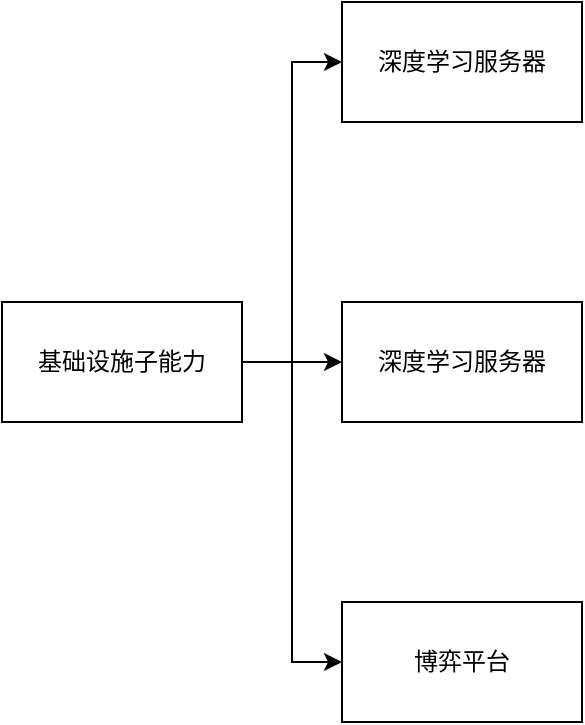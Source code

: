 <mxfile version="24.5.3" type="github">
  <diagram name="第 1 页" id="91wEzUKEambz2Gt2H2N4">
    <mxGraphModel dx="1455" dy="1074" grid="1" gridSize="10" guides="1" tooltips="1" connect="1" arrows="1" fold="1" page="1" pageScale="1" pageWidth="827" pageHeight="1169" math="0" shadow="0">
      <root>
        <mxCell id="0" />
        <mxCell id="1" parent="0" />
        <mxCell id="tBVclExGyR20wmYQ7qHH-13" style="edgeStyle=orthogonalEdgeStyle;rounded=0;orthogonalLoop=1;jettySize=auto;html=1;entryX=0;entryY=0.5;entryDx=0;entryDy=0;" parent="1" source="tBVclExGyR20wmYQ7qHH-1" target="tBVclExGyR20wmYQ7qHH-2" edge="1">
          <mxGeometry relative="1" as="geometry" />
        </mxCell>
        <mxCell id="tBVclExGyR20wmYQ7qHH-14" style="edgeStyle=orthogonalEdgeStyle;rounded=0;orthogonalLoop=1;jettySize=auto;html=1;entryX=0;entryY=0.5;entryDx=0;entryDy=0;" parent="1" source="tBVclExGyR20wmYQ7qHH-1" target="tBVclExGyR20wmYQ7qHH-8" edge="1">
          <mxGeometry relative="1" as="geometry" />
        </mxCell>
        <mxCell id="tBVclExGyR20wmYQ7qHH-15" style="edgeStyle=orthogonalEdgeStyle;rounded=0;orthogonalLoop=1;jettySize=auto;html=1;entryX=0;entryY=0.5;entryDx=0;entryDy=0;" parent="1" source="tBVclExGyR20wmYQ7qHH-1" target="tBVclExGyR20wmYQ7qHH-6" edge="1">
          <mxGeometry relative="1" as="geometry" />
        </mxCell>
        <mxCell id="tBVclExGyR20wmYQ7qHH-1" value="基础设施子能力" style="rounded=0;whiteSpace=wrap;html=1;" parent="1" vertex="1">
          <mxGeometry x="130" y="260" width="120" height="60" as="geometry" />
        </mxCell>
        <mxCell id="tBVclExGyR20wmYQ7qHH-2" value="深度学习服务器" style="rounded=0;whiteSpace=wrap;html=1;" parent="1" vertex="1">
          <mxGeometry x="300" y="260" width="120" height="60" as="geometry" />
        </mxCell>
        <mxCell id="tBVclExGyR20wmYQ7qHH-6" value="博弈平台" style="rounded=0;whiteSpace=wrap;html=1;" parent="1" vertex="1">
          <mxGeometry x="300" y="410" width="120" height="60" as="geometry" />
        </mxCell>
        <mxCell id="tBVclExGyR20wmYQ7qHH-8" value="深度学习服务器" style="rounded=0;whiteSpace=wrap;html=1;" parent="1" vertex="1">
          <mxGeometry x="300" y="110" width="120" height="60" as="geometry" />
        </mxCell>
      </root>
    </mxGraphModel>
  </diagram>
</mxfile>
